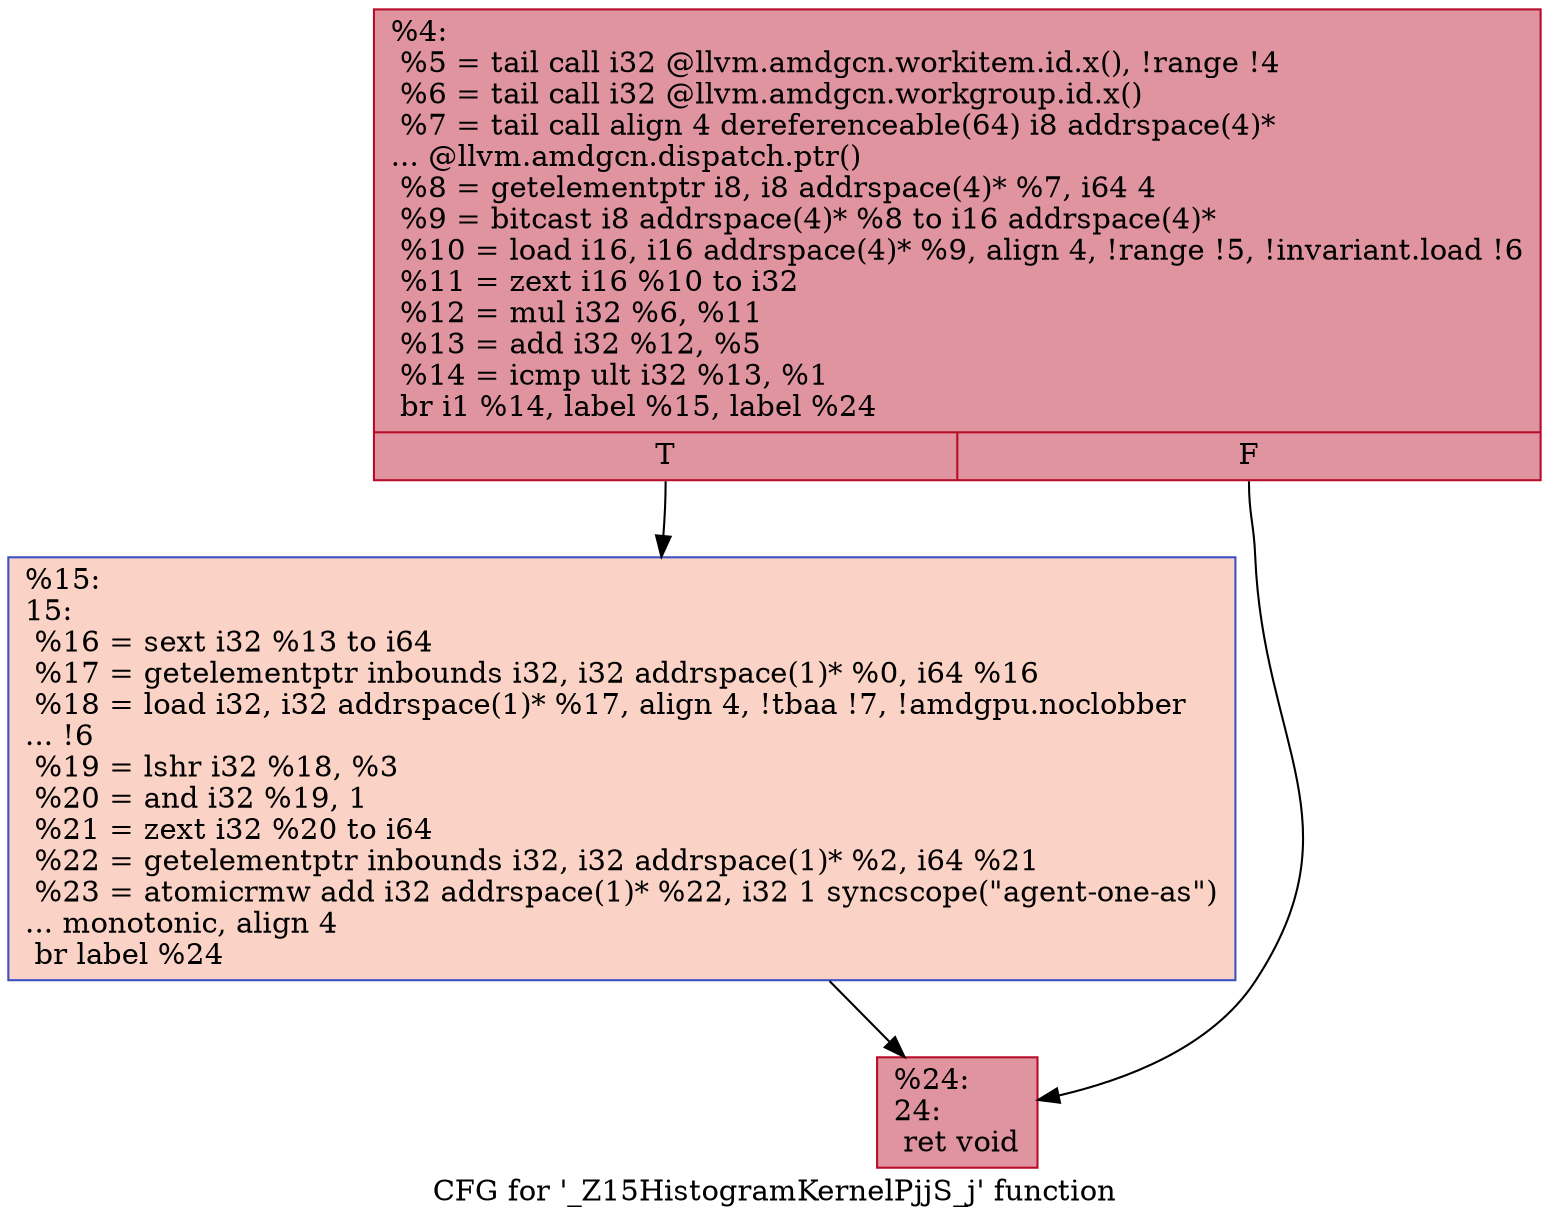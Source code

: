digraph "CFG for '_Z15HistogramKernelPjjS_j' function" {
	label="CFG for '_Z15HistogramKernelPjjS_j' function";

	Node0x4d08060 [shape=record,color="#b70d28ff", style=filled, fillcolor="#b70d2870",label="{%4:\l  %5 = tail call i32 @llvm.amdgcn.workitem.id.x(), !range !4\l  %6 = tail call i32 @llvm.amdgcn.workgroup.id.x()\l  %7 = tail call align 4 dereferenceable(64) i8 addrspace(4)*\l... @llvm.amdgcn.dispatch.ptr()\l  %8 = getelementptr i8, i8 addrspace(4)* %7, i64 4\l  %9 = bitcast i8 addrspace(4)* %8 to i16 addrspace(4)*\l  %10 = load i16, i16 addrspace(4)* %9, align 4, !range !5, !invariant.load !6\l  %11 = zext i16 %10 to i32\l  %12 = mul i32 %6, %11\l  %13 = add i32 %12, %5\l  %14 = icmp ult i32 %13, %1\l  br i1 %14, label %15, label %24\l|{<s0>T|<s1>F}}"];
	Node0x4d08060:s0 -> Node0x4d080b0;
	Node0x4d08060:s1 -> Node0x4d09ff0;
	Node0x4d080b0 [shape=record,color="#3d50c3ff", style=filled, fillcolor="#f59c7d70",label="{%15:\l15:                                               \l  %16 = sext i32 %13 to i64\l  %17 = getelementptr inbounds i32, i32 addrspace(1)* %0, i64 %16\l  %18 = load i32, i32 addrspace(1)* %17, align 4, !tbaa !7, !amdgpu.noclobber\l... !6\l  %19 = lshr i32 %18, %3\l  %20 = and i32 %19, 1\l  %21 = zext i32 %20 to i64\l  %22 = getelementptr inbounds i32, i32 addrspace(1)* %2, i64 %21\l  %23 = atomicrmw add i32 addrspace(1)* %22, i32 1 syncscope(\"agent-one-as\")\l... monotonic, align 4\l  br label %24\l}"];
	Node0x4d080b0 -> Node0x4d09ff0;
	Node0x4d09ff0 [shape=record,color="#b70d28ff", style=filled, fillcolor="#b70d2870",label="{%24:\l24:                                               \l  ret void\l}"];
}
